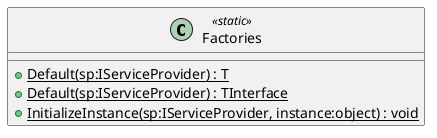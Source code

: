 @startuml
class Factories <<static>> {
    + {static} Default(sp:IServiceProvider) : T
    + {static} Default(sp:IServiceProvider) : TInterface
    + {static} InitializeInstance(sp:IServiceProvider, instance:object) : void
}
@enduml
